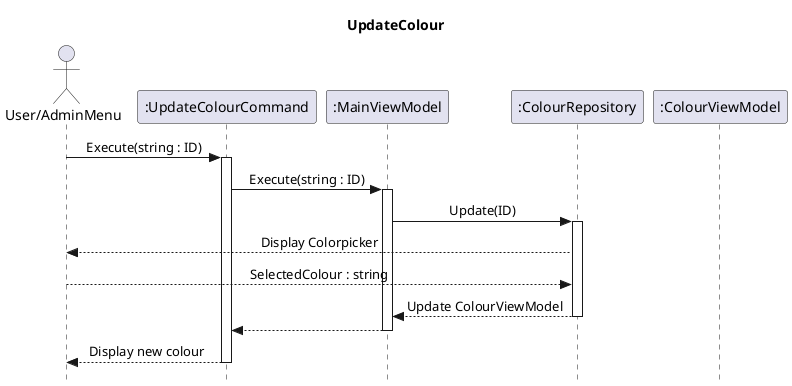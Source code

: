 @startuml test
skinparam style strictuml
skinparam sequenceMessageAlign center
title UpdateColour

Actor "User/AdminMenu" as user

participant ":UpdateColourCommand" as UCC
participant ":MainViewModel" as MVM
participant ":ColourRepository" as CRP
participant ":ColourViewModel" as CVM


user -> UCC ++: Execute(string : ID)
UCC -> MVM ++: Execute(string : ID)
MVM -> CRP ++: Update(ID)
CRP ---> user: Display Colorpicker
user ---> CRP : SelectedColour : string
return Update ColourViewModel
return
return Display new colour


